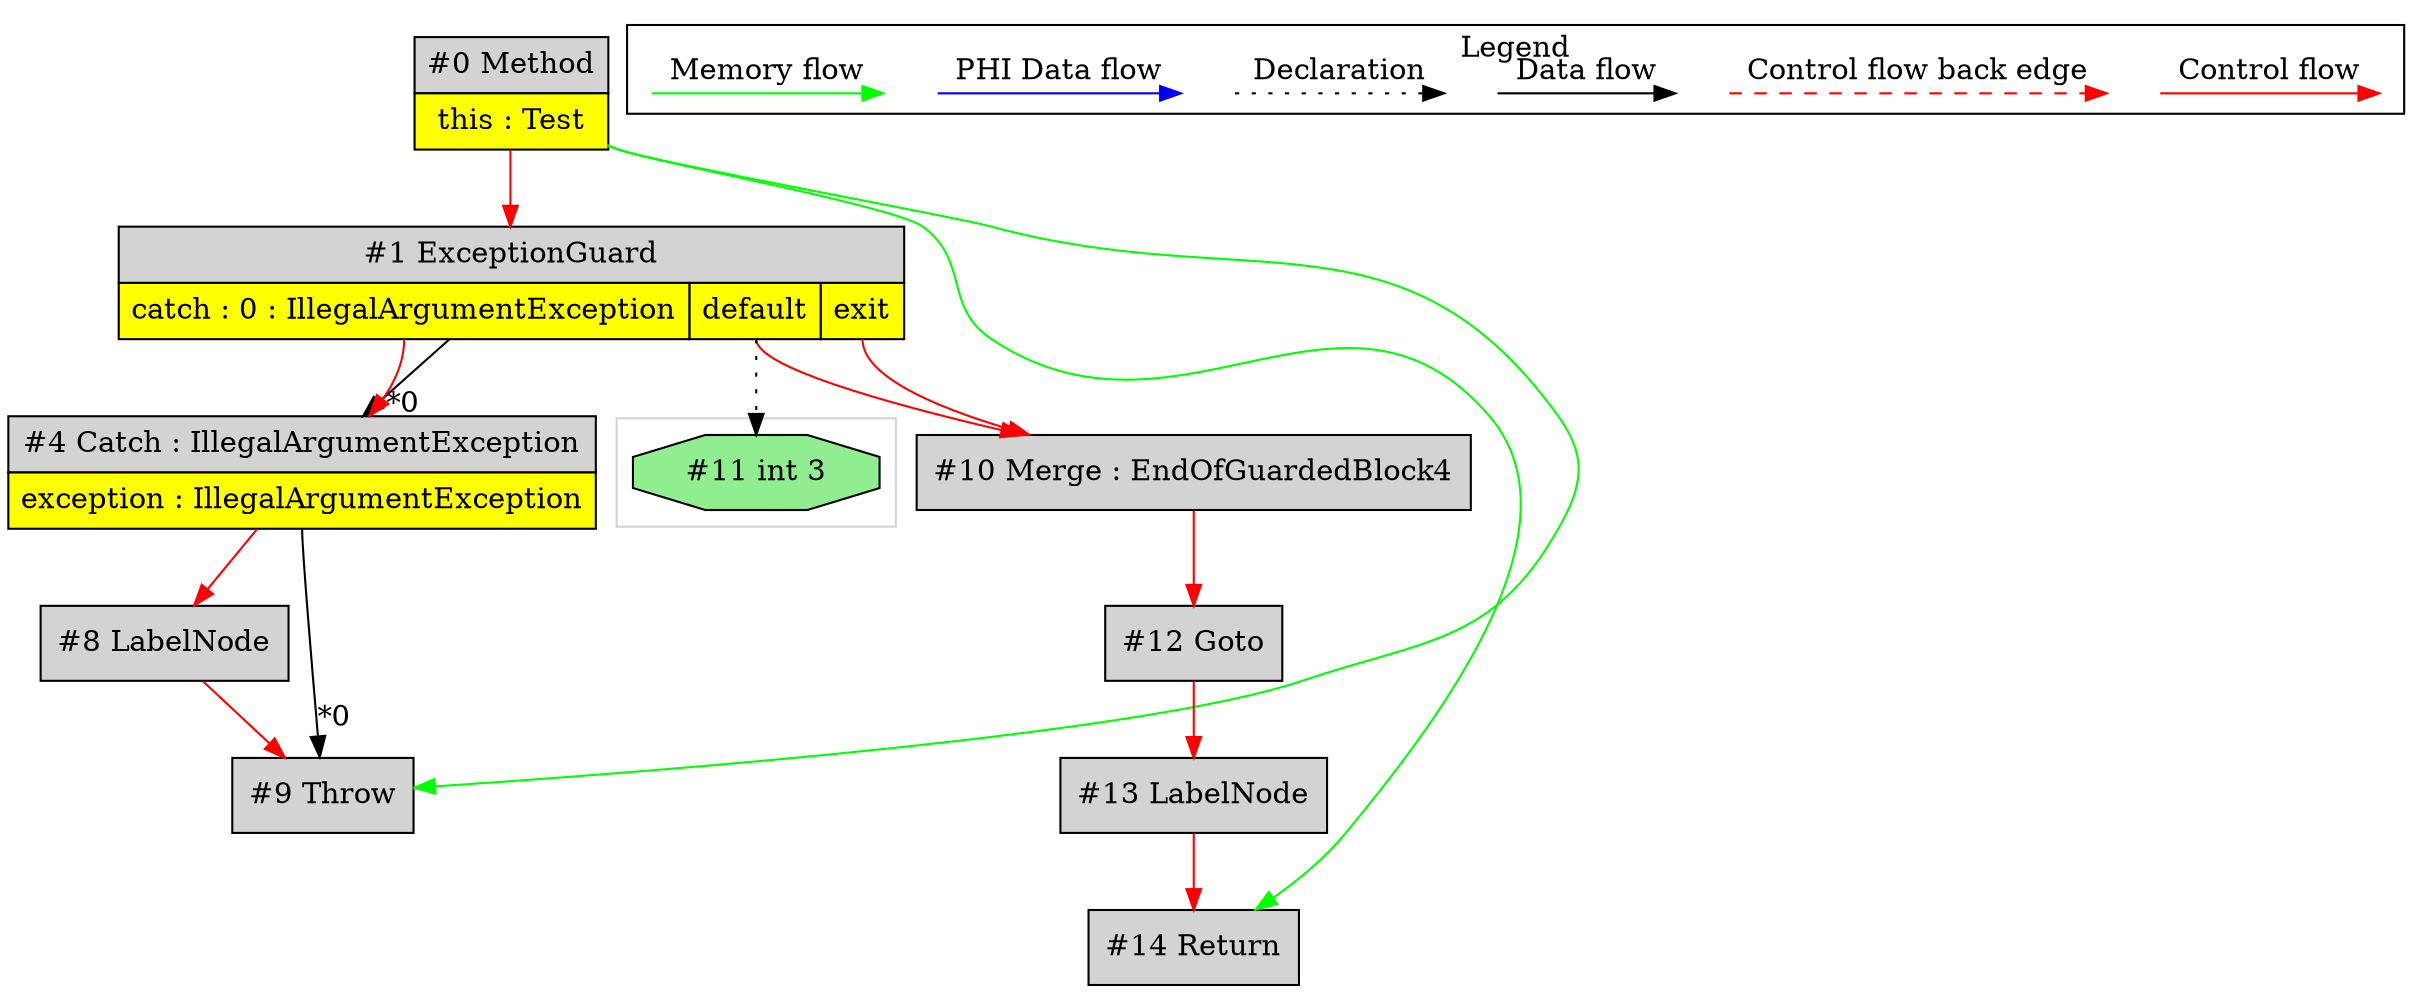 digraph {
 ordering="in";
 node0[margin="0", label=<<table border="0" cellborder="1" cellspacing="0" cellpadding="5"><tr><td colspan="1">#0 Method</td></tr><tr><td port="prj2" bgcolor="yellow">this : Test</td></tr></table>>,shape=none, fillcolor=lightgrey, style=filled];
 node1[margin="0", label=<<table border="0" cellborder="1" cellspacing="0" cellpadding="5"><tr><td colspan="3">#1 ExceptionGuard</td></tr><tr><td port="prj3" bgcolor="yellow">catch : 0 : IllegalArgumentException</td><td port="prj6" bgcolor="yellow">default</td><td port="prj5" bgcolor="yellow">exit</td></tr></table>>,shape=none, fillcolor=lightgrey, style=filled];
 node0 -> node1[labeldistance=2, color=red, fontcolor=red];
 node10[label="#10 Merge : EndOfGuardedBlock4",shape=box, fillcolor=lightgrey, style=filled];
 node1:prj6 -> node10[labeldistance=2, color=red, fontcolor=red];
 node1:prj5 -> node10[labeldistance=2, color=red, fontcolor=red];
 node12[label="#12 Goto",shape=box, fillcolor=lightgrey, style=filled];
 node10 -> node12[labeldistance=2, color=red, fontcolor=red];
 node13[label="#13 LabelNode",shape=box, fillcolor=lightgrey, style=filled];
 node12 -> node13[labeldistance=2, color=red, fontcolor=red];
 node14[label="#14 Return",shape=box, fillcolor=lightgrey, style=filled];
 node13 -> node14[labeldistance=2, color=red, fontcolor=red];
 node0 -> node14[labeldistance=2, color=green, constraint=false];
 node11[label="#11 int 3",shape=octagon, fillcolor=lightgreen, style=filled];
 node1:prj6 -> node11[style=dotted];
 node4[margin="0", label=<<table border="0" cellborder="1" cellspacing="0" cellpadding="5"><tr><td colspan="1">#4 Catch : IllegalArgumentException</td></tr><tr><td port="prj7" bgcolor="yellow">exception : IllegalArgumentException</td></tr></table>>,shape=none, fillcolor=lightgrey, style=filled];
 node1 -> node4[headlabel="*0", labeldistance=2];
 node1:prj3 -> node4[labeldistance=2, color=red, fontcolor=red];
 node8[label="#8 LabelNode",shape=box, fillcolor=lightgrey, style=filled];
 node4 -> node8[labeldistance=2, color=red, fontcolor=red];
 node9[label="#9 Throw",shape=box, fillcolor=lightgrey, style=filled];
 node4:prj7 -> node9[headlabel="*0", labeldistance=2];
 node8 -> node9[labeldistance=2, color=red, fontcolor=red];
 node0 -> node9[labeldistance=2, color=green, constraint=false];
 subgraph cluster_0 {
  color=lightgray;
  node11;
 }
 subgraph cluster_000 {
  label = "Legend";
  node [shape=point]
  {
   rank=same;
   c0 [style = invis];
   c1 [style = invis];
   c2 [style = invis];
   c3 [style = invis];
   d0 [style = invis];
   d1 [style = invis];
   d2 [style = invis];
   d3 [style = invis];
   d4 [style = invis];
   d5 [style = invis];
   d6 [style = invis];
   d7 [style = invis];
  }
  c0 -> c1 [label="Control flow", style=solid, color=red]
  c2 -> c3 [label="Control flow back edge", style=dashed, color=red]
  d0 -> d1 [label="Data flow"]
  d2 -> d3 [label="Declaration", style=dotted]
  d4 -> d5 [label="PHI Data flow", color=blue]
  d6 -> d7 [label="Memory flow", color=green]
 }

}
